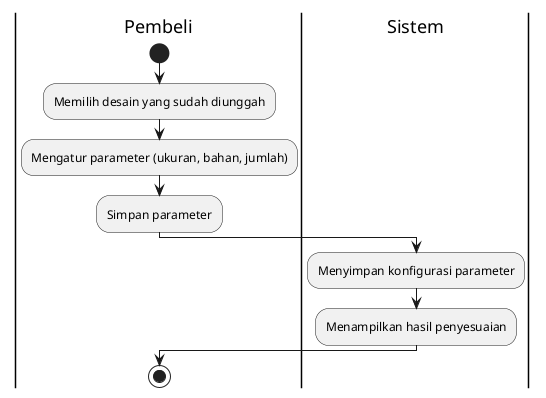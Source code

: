 @startuml
|Pembeli|
start
:Memilih desain yang sudah diunggah;
:Mengatur parameter (ukuran, bahan, jumlah);
:Simpan parameter;
|Sistem|
:Menyimpan konfigurasi parameter;
:Menampilkan hasil penyesuaian;
|Pembeli|
stop
@enduml